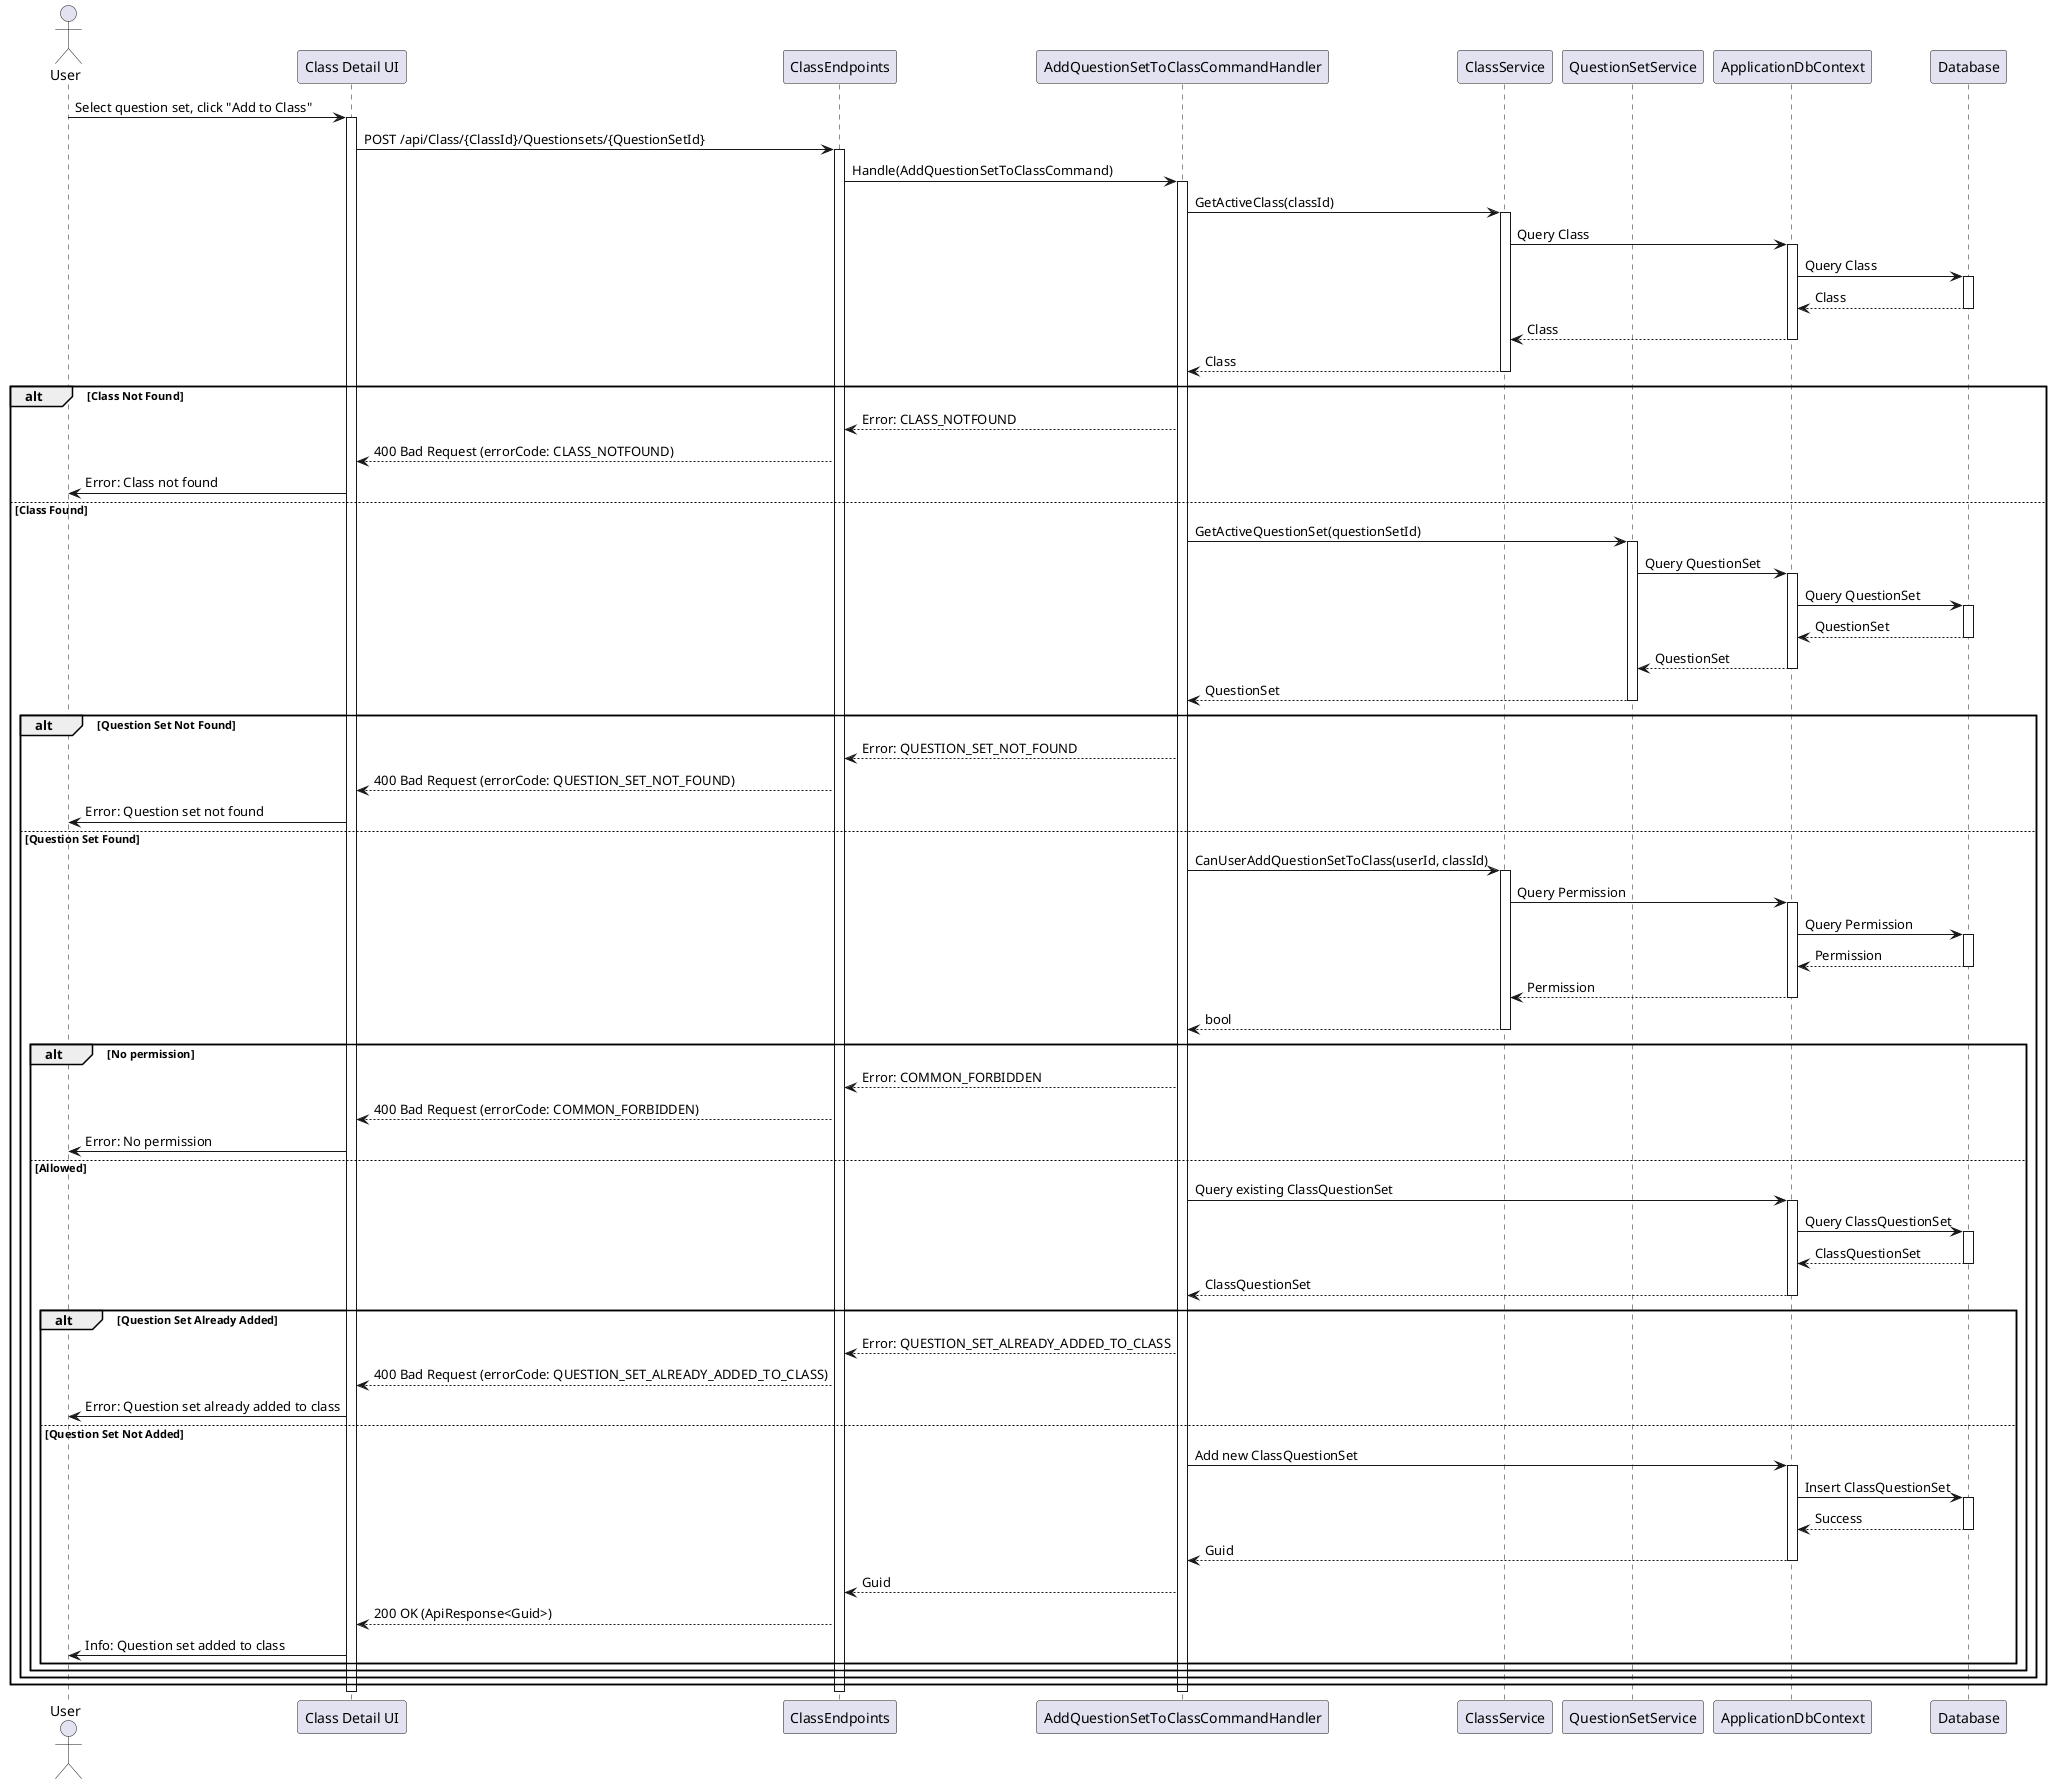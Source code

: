 @startuml
actor User
participant "Class Detail UI" as UI
participant ClassEndpoints
participant AddQuestionSetToClassCommandHandler as Handler
participant ClassService
participant QuestionSetService
participant ApplicationDbContext
participant Database

User -> UI : Select question set, click "Add to Class"
activate UI
UI -> ClassEndpoints : POST /api/Class/{ClassId}/Questionsets/{QuestionSetId}
activate ClassEndpoints
ClassEndpoints -> Handler : Handle(AddQuestionSetToClassCommand)
activate Handler
Handler -> ClassService : GetActiveClass(classId)
activate ClassService
ClassService -> ApplicationDbContext : Query Class
activate ApplicationDbContext
ApplicationDbContext -> Database : Query Class
activate Database
Database --> ApplicationDbContext : Class
deactivate Database
ApplicationDbContext --> ClassService : Class
deactivate ApplicationDbContext
ClassService --> Handler : Class
deactivate ClassService
alt Class Not Found
    Handler --> ClassEndpoints : Error: CLASS_NOTFOUND
    ClassEndpoints --> UI : 400 Bad Request (errorCode: CLASS_NOTFOUND)
    UI -> User : Error: Class not found
else Class Found
    Handler -> QuestionSetService : GetActiveQuestionSet(questionSetId)
    activate QuestionSetService
    QuestionSetService -> ApplicationDbContext : Query QuestionSet
    activate ApplicationDbContext
    ApplicationDbContext -> Database : Query QuestionSet
    activate Database
    Database --> ApplicationDbContext : QuestionSet
    deactivate Database
    ApplicationDbContext --> QuestionSetService : QuestionSet
    deactivate ApplicationDbContext
    QuestionSetService --> Handler : QuestionSet
    deactivate QuestionSetService
    alt Question Set Not Found
        Handler --> ClassEndpoints : Error: QUESTION_SET_NOT_FOUND
        ClassEndpoints --> UI : 400 Bad Request (errorCode: QUESTION_SET_NOT_FOUND)
        UI -> User : Error: Question set not found
    else Question Set Found
        Handler -> ClassService : CanUserAddQuestionSetToClass(userId, classId)
        activate ClassService
        ClassService -> ApplicationDbContext : Query Permission
        activate ApplicationDbContext
        ApplicationDbContext -> Database : Query Permission
        activate Database
        Database --> ApplicationDbContext : Permission
        deactivate Database
        ApplicationDbContext --> ClassService : Permission
        deactivate ApplicationDbContext
        ClassService --> Handler : bool
        deactivate ClassService
        alt No permission
            Handler --> ClassEndpoints : Error: COMMON_FORBIDDEN
            ClassEndpoints --> UI : 400 Bad Request (errorCode: COMMON_FORBIDDEN)
            UI -> User : Error: No permission
        else Allowed
            Handler -> ApplicationDbContext : Query existing ClassQuestionSet
            activate ApplicationDbContext
            ApplicationDbContext -> Database : Query ClassQuestionSet
            activate Database
            Database --> ApplicationDbContext : ClassQuestionSet
            deactivate Database
            ApplicationDbContext --> Handler : ClassQuestionSet
            deactivate ApplicationDbContext
            alt Question Set Already Added
                Handler --> ClassEndpoints : Error: QUESTION_SET_ALREADY_ADDED_TO_CLASS
                ClassEndpoints --> UI : 400 Bad Request (errorCode: QUESTION_SET_ALREADY_ADDED_TO_CLASS)
                UI -> User : Error: Question set already added to class
            else Question Set Not Added
                Handler -> ApplicationDbContext : Add new ClassQuestionSet
                activate ApplicationDbContext
                ApplicationDbContext -> Database : Insert ClassQuestionSet
                activate Database
                Database --> ApplicationDbContext : Success
                deactivate Database
                ApplicationDbContext --> Handler : Guid
                deactivate ApplicationDbContext
                Handler --> ClassEndpoints : Guid
                ClassEndpoints --> UI : 200 OK (ApiResponse<Guid>)
                UI -> User : Info: Question set added to class
            end
        end
    end
end
deactivate Handler
deactivate ClassEndpoints
deactivate UI
@enduml